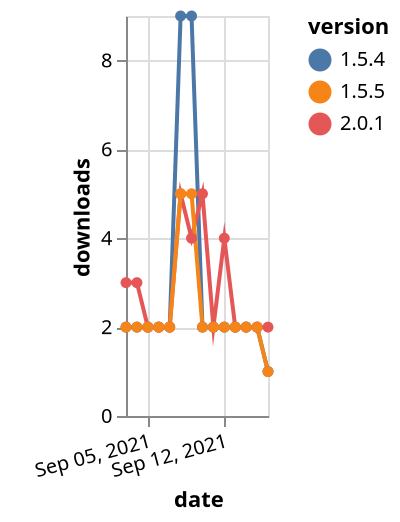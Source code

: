 {"$schema": "https://vega.github.io/schema/vega-lite/v5.json", "description": "A simple bar chart with embedded data.", "data": {"values": [{"date": "2021-09-03", "total": 5488, "delta": 2, "version": "1.5.4"}, {"date": "2021-09-04", "total": 5490, "delta": 2, "version": "1.5.4"}, {"date": "2021-09-05", "total": 5492, "delta": 2, "version": "1.5.4"}, {"date": "2021-09-06", "total": 5494, "delta": 2, "version": "1.5.4"}, {"date": "2021-09-07", "total": 5496, "delta": 2, "version": "1.5.4"}, {"date": "2021-09-08", "total": 5505, "delta": 9, "version": "1.5.4"}, {"date": "2021-09-09", "total": 5514, "delta": 9, "version": "1.5.4"}, {"date": "2021-09-10", "total": 5516, "delta": 2, "version": "1.5.4"}, {"date": "2021-09-11", "total": 5518, "delta": 2, "version": "1.5.4"}, {"date": "2021-09-12", "total": 5520, "delta": 2, "version": "1.5.4"}, {"date": "2021-09-13", "total": 5522, "delta": 2, "version": "1.5.4"}, {"date": "2021-09-14", "total": 5524, "delta": 2, "version": "1.5.4"}, {"date": "2021-09-15", "total": 5526, "delta": 2, "version": "1.5.4"}, {"date": "2021-09-16", "total": 5527, "delta": 1, "version": "1.5.4"}, {"date": "2021-09-03", "total": 2621, "delta": 3, "version": "2.0.1"}, {"date": "2021-09-04", "total": 2624, "delta": 3, "version": "2.0.1"}, {"date": "2021-09-05", "total": 2626, "delta": 2, "version": "2.0.1"}, {"date": "2021-09-06", "total": 2628, "delta": 2, "version": "2.0.1"}, {"date": "2021-09-07", "total": 2630, "delta": 2, "version": "2.0.1"}, {"date": "2021-09-08", "total": 2635, "delta": 5, "version": "2.0.1"}, {"date": "2021-09-09", "total": 2639, "delta": 4, "version": "2.0.1"}, {"date": "2021-09-10", "total": 2644, "delta": 5, "version": "2.0.1"}, {"date": "2021-09-11", "total": 2646, "delta": 2, "version": "2.0.1"}, {"date": "2021-09-12", "total": 2650, "delta": 4, "version": "2.0.1"}, {"date": "2021-09-13", "total": 2652, "delta": 2, "version": "2.0.1"}, {"date": "2021-09-14", "total": 2654, "delta": 2, "version": "2.0.1"}, {"date": "2021-09-15", "total": 2656, "delta": 2, "version": "2.0.1"}, {"date": "2021-09-16", "total": 2658, "delta": 2, "version": "2.0.1"}, {"date": "2021-09-03", "total": 2967, "delta": 2, "version": "1.5.5"}, {"date": "2021-09-04", "total": 2969, "delta": 2, "version": "1.5.5"}, {"date": "2021-09-05", "total": 2971, "delta": 2, "version": "1.5.5"}, {"date": "2021-09-06", "total": 2973, "delta": 2, "version": "1.5.5"}, {"date": "2021-09-07", "total": 2975, "delta": 2, "version": "1.5.5"}, {"date": "2021-09-08", "total": 2980, "delta": 5, "version": "1.5.5"}, {"date": "2021-09-09", "total": 2985, "delta": 5, "version": "1.5.5"}, {"date": "2021-09-10", "total": 2987, "delta": 2, "version": "1.5.5"}, {"date": "2021-09-11", "total": 2989, "delta": 2, "version": "1.5.5"}, {"date": "2021-09-12", "total": 2991, "delta": 2, "version": "1.5.5"}, {"date": "2021-09-13", "total": 2993, "delta": 2, "version": "1.5.5"}, {"date": "2021-09-14", "total": 2995, "delta": 2, "version": "1.5.5"}, {"date": "2021-09-15", "total": 2997, "delta": 2, "version": "1.5.5"}, {"date": "2021-09-16", "total": 2998, "delta": 1, "version": "1.5.5"}]}, "width": "container", "mark": {"type": "line", "point": {"filled": true}}, "encoding": {"x": {"field": "date", "type": "temporal", "timeUnit": "yearmonthdate", "title": "date", "axis": {"labelAngle": -15}}, "y": {"field": "delta", "type": "quantitative", "title": "downloads"}, "color": {"field": "version", "type": "nominal"}, "tooltip": {"field": "delta"}}}